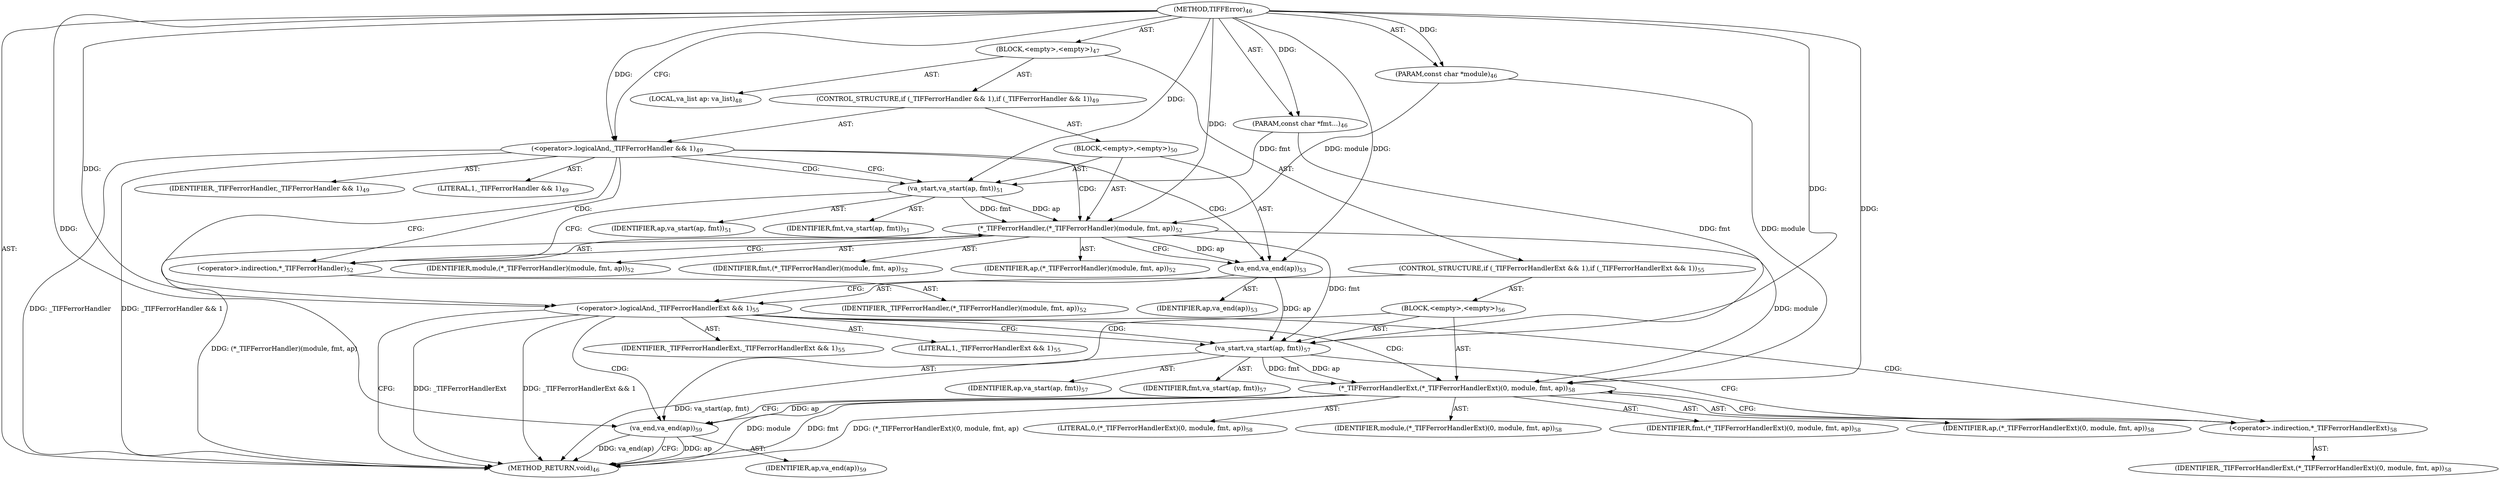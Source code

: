 digraph "TIFFError" {  
"10673" [label = <(METHOD,TIFFError)<SUB>46</SUB>> ]
"10674" [label = <(PARAM,const char *module)<SUB>46</SUB>> ]
"10675" [label = <(PARAM,const char *fmt...)<SUB>46</SUB>> ]
"10676" [label = <(BLOCK,&lt;empty&gt;,&lt;empty&gt;)<SUB>47</SUB>> ]
"10677" [label = <(LOCAL,va_list ap: va_list)<SUB>48</SUB>> ]
"10678" [label = <(CONTROL_STRUCTURE,if (_TIFFerrorHandler &amp;&amp; 1),if (_TIFFerrorHandler &amp;&amp; 1))<SUB>49</SUB>> ]
"10679" [label = <(&lt;operator&gt;.logicalAnd,_TIFFerrorHandler &amp;&amp; 1)<SUB>49</SUB>> ]
"10680" [label = <(IDENTIFIER,_TIFFerrorHandler,_TIFFerrorHandler &amp;&amp; 1)<SUB>49</SUB>> ]
"10681" [label = <(LITERAL,1,_TIFFerrorHandler &amp;&amp; 1)<SUB>49</SUB>> ]
"10682" [label = <(BLOCK,&lt;empty&gt;,&lt;empty&gt;)<SUB>50</SUB>> ]
"10683" [label = <(va_start,va_start(ap, fmt))<SUB>51</SUB>> ]
"10684" [label = <(IDENTIFIER,ap,va_start(ap, fmt))<SUB>51</SUB>> ]
"10685" [label = <(IDENTIFIER,fmt,va_start(ap, fmt))<SUB>51</SUB>> ]
"10686" [label = <(*_TIFFerrorHandler,(*_TIFFerrorHandler)(module, fmt, ap))<SUB>52</SUB>> ]
"10687" [label = <(&lt;operator&gt;.indirection,*_TIFFerrorHandler)<SUB>52</SUB>> ]
"10688" [label = <(IDENTIFIER,_TIFFerrorHandler,(*_TIFFerrorHandler)(module, fmt, ap))<SUB>52</SUB>> ]
"10689" [label = <(IDENTIFIER,module,(*_TIFFerrorHandler)(module, fmt, ap))<SUB>52</SUB>> ]
"10690" [label = <(IDENTIFIER,fmt,(*_TIFFerrorHandler)(module, fmt, ap))<SUB>52</SUB>> ]
"10691" [label = <(IDENTIFIER,ap,(*_TIFFerrorHandler)(module, fmt, ap))<SUB>52</SUB>> ]
"10692" [label = <(va_end,va_end(ap))<SUB>53</SUB>> ]
"10693" [label = <(IDENTIFIER,ap,va_end(ap))<SUB>53</SUB>> ]
"10694" [label = <(CONTROL_STRUCTURE,if (_TIFFerrorHandlerExt &amp;&amp; 1),if (_TIFFerrorHandlerExt &amp;&amp; 1))<SUB>55</SUB>> ]
"10695" [label = <(&lt;operator&gt;.logicalAnd,_TIFFerrorHandlerExt &amp;&amp; 1)<SUB>55</SUB>> ]
"10696" [label = <(IDENTIFIER,_TIFFerrorHandlerExt,_TIFFerrorHandlerExt &amp;&amp; 1)<SUB>55</SUB>> ]
"10697" [label = <(LITERAL,1,_TIFFerrorHandlerExt &amp;&amp; 1)<SUB>55</SUB>> ]
"10698" [label = <(BLOCK,&lt;empty&gt;,&lt;empty&gt;)<SUB>56</SUB>> ]
"10699" [label = <(va_start,va_start(ap, fmt))<SUB>57</SUB>> ]
"10700" [label = <(IDENTIFIER,ap,va_start(ap, fmt))<SUB>57</SUB>> ]
"10701" [label = <(IDENTIFIER,fmt,va_start(ap, fmt))<SUB>57</SUB>> ]
"10702" [label = <(*_TIFFerrorHandlerExt,(*_TIFFerrorHandlerExt)(0, module, fmt, ap))<SUB>58</SUB>> ]
"10703" [label = <(&lt;operator&gt;.indirection,*_TIFFerrorHandlerExt)<SUB>58</SUB>> ]
"10704" [label = <(IDENTIFIER,_TIFFerrorHandlerExt,(*_TIFFerrorHandlerExt)(0, module, fmt, ap))<SUB>58</SUB>> ]
"10705" [label = <(LITERAL,0,(*_TIFFerrorHandlerExt)(0, module, fmt, ap))<SUB>58</SUB>> ]
"10706" [label = <(IDENTIFIER,module,(*_TIFFerrorHandlerExt)(0, module, fmt, ap))<SUB>58</SUB>> ]
"10707" [label = <(IDENTIFIER,fmt,(*_TIFFerrorHandlerExt)(0, module, fmt, ap))<SUB>58</SUB>> ]
"10708" [label = <(IDENTIFIER,ap,(*_TIFFerrorHandlerExt)(0, module, fmt, ap))<SUB>58</SUB>> ]
"10709" [label = <(va_end,va_end(ap))<SUB>59</SUB>> ]
"10710" [label = <(IDENTIFIER,ap,va_end(ap))<SUB>59</SUB>> ]
"10711" [label = <(METHOD_RETURN,void)<SUB>46</SUB>> ]
  "10673" -> "10674"  [ label = "AST: "] 
  "10673" -> "10675"  [ label = "AST: "] 
  "10673" -> "10676"  [ label = "AST: "] 
  "10673" -> "10711"  [ label = "AST: "] 
  "10676" -> "10677"  [ label = "AST: "] 
  "10676" -> "10678"  [ label = "AST: "] 
  "10676" -> "10694"  [ label = "AST: "] 
  "10678" -> "10679"  [ label = "AST: "] 
  "10678" -> "10682"  [ label = "AST: "] 
  "10679" -> "10680"  [ label = "AST: "] 
  "10679" -> "10681"  [ label = "AST: "] 
  "10682" -> "10683"  [ label = "AST: "] 
  "10682" -> "10686"  [ label = "AST: "] 
  "10682" -> "10692"  [ label = "AST: "] 
  "10683" -> "10684"  [ label = "AST: "] 
  "10683" -> "10685"  [ label = "AST: "] 
  "10686" -> "10687"  [ label = "AST: "] 
  "10686" -> "10689"  [ label = "AST: "] 
  "10686" -> "10690"  [ label = "AST: "] 
  "10686" -> "10691"  [ label = "AST: "] 
  "10687" -> "10688"  [ label = "AST: "] 
  "10692" -> "10693"  [ label = "AST: "] 
  "10694" -> "10695"  [ label = "AST: "] 
  "10694" -> "10698"  [ label = "AST: "] 
  "10695" -> "10696"  [ label = "AST: "] 
  "10695" -> "10697"  [ label = "AST: "] 
  "10698" -> "10699"  [ label = "AST: "] 
  "10698" -> "10702"  [ label = "AST: "] 
  "10698" -> "10709"  [ label = "AST: "] 
  "10699" -> "10700"  [ label = "AST: "] 
  "10699" -> "10701"  [ label = "AST: "] 
  "10702" -> "10703"  [ label = "AST: "] 
  "10702" -> "10705"  [ label = "AST: "] 
  "10702" -> "10706"  [ label = "AST: "] 
  "10702" -> "10707"  [ label = "AST: "] 
  "10702" -> "10708"  [ label = "AST: "] 
  "10703" -> "10704"  [ label = "AST: "] 
  "10709" -> "10710"  [ label = "AST: "] 
  "10679" -> "10683"  [ label = "CFG: "] 
  "10679" -> "10695"  [ label = "CFG: "] 
  "10695" -> "10711"  [ label = "CFG: "] 
  "10695" -> "10699"  [ label = "CFG: "] 
  "10683" -> "10687"  [ label = "CFG: "] 
  "10686" -> "10692"  [ label = "CFG: "] 
  "10692" -> "10695"  [ label = "CFG: "] 
  "10699" -> "10703"  [ label = "CFG: "] 
  "10702" -> "10709"  [ label = "CFG: "] 
  "10709" -> "10711"  [ label = "CFG: "] 
  "10687" -> "10686"  [ label = "CFG: "] 
  "10703" -> "10702"  [ label = "CFG: "] 
  "10673" -> "10679"  [ label = "CFG: "] 
  "10679" -> "10711"  [ label = "DDG: _TIFFerrorHandler"] 
  "10679" -> "10711"  [ label = "DDG: _TIFFerrorHandler &amp;&amp; 1"] 
  "10686" -> "10711"  [ label = "DDG: (*_TIFFerrorHandler)(module, fmt, ap)"] 
  "10695" -> "10711"  [ label = "DDG: _TIFFerrorHandlerExt"] 
  "10695" -> "10711"  [ label = "DDG: _TIFFerrorHandlerExt &amp;&amp; 1"] 
  "10699" -> "10711"  [ label = "DDG: va_start(ap, fmt)"] 
  "10702" -> "10711"  [ label = "DDG: module"] 
  "10702" -> "10711"  [ label = "DDG: fmt"] 
  "10702" -> "10711"  [ label = "DDG: (*_TIFFerrorHandlerExt)(0, module, fmt, ap)"] 
  "10709" -> "10711"  [ label = "DDG: ap"] 
  "10709" -> "10711"  [ label = "DDG: va_end(ap)"] 
  "10673" -> "10674"  [ label = "DDG: "] 
  "10673" -> "10675"  [ label = "DDG: "] 
  "10673" -> "10679"  [ label = "DDG: "] 
  "10673" -> "10695"  [ label = "DDG: "] 
  "10673" -> "10683"  [ label = "DDG: "] 
  "10675" -> "10683"  [ label = "DDG: fmt"] 
  "10674" -> "10686"  [ label = "DDG: module"] 
  "10673" -> "10686"  [ label = "DDG: "] 
  "10683" -> "10686"  [ label = "DDG: fmt"] 
  "10683" -> "10686"  [ label = "DDG: ap"] 
  "10686" -> "10692"  [ label = "DDG: ap"] 
  "10673" -> "10692"  [ label = "DDG: "] 
  "10692" -> "10699"  [ label = "DDG: ap"] 
  "10673" -> "10699"  [ label = "DDG: "] 
  "10686" -> "10699"  [ label = "DDG: fmt"] 
  "10675" -> "10699"  [ label = "DDG: fmt"] 
  "10673" -> "10702"  [ label = "DDG: "] 
  "10686" -> "10702"  [ label = "DDG: module"] 
  "10674" -> "10702"  [ label = "DDG: module"] 
  "10699" -> "10702"  [ label = "DDG: fmt"] 
  "10699" -> "10702"  [ label = "DDG: ap"] 
  "10702" -> "10709"  [ label = "DDG: ap"] 
  "10673" -> "10709"  [ label = "DDG: "] 
  "10679" -> "10692"  [ label = "CDG: "] 
  "10679" -> "10683"  [ label = "CDG: "] 
  "10679" -> "10687"  [ label = "CDG: "] 
  "10679" -> "10686"  [ label = "CDG: "] 
  "10695" -> "10709"  [ label = "CDG: "] 
  "10695" -> "10702"  [ label = "CDG: "] 
  "10695" -> "10703"  [ label = "CDG: "] 
  "10695" -> "10699"  [ label = "CDG: "] 
}
